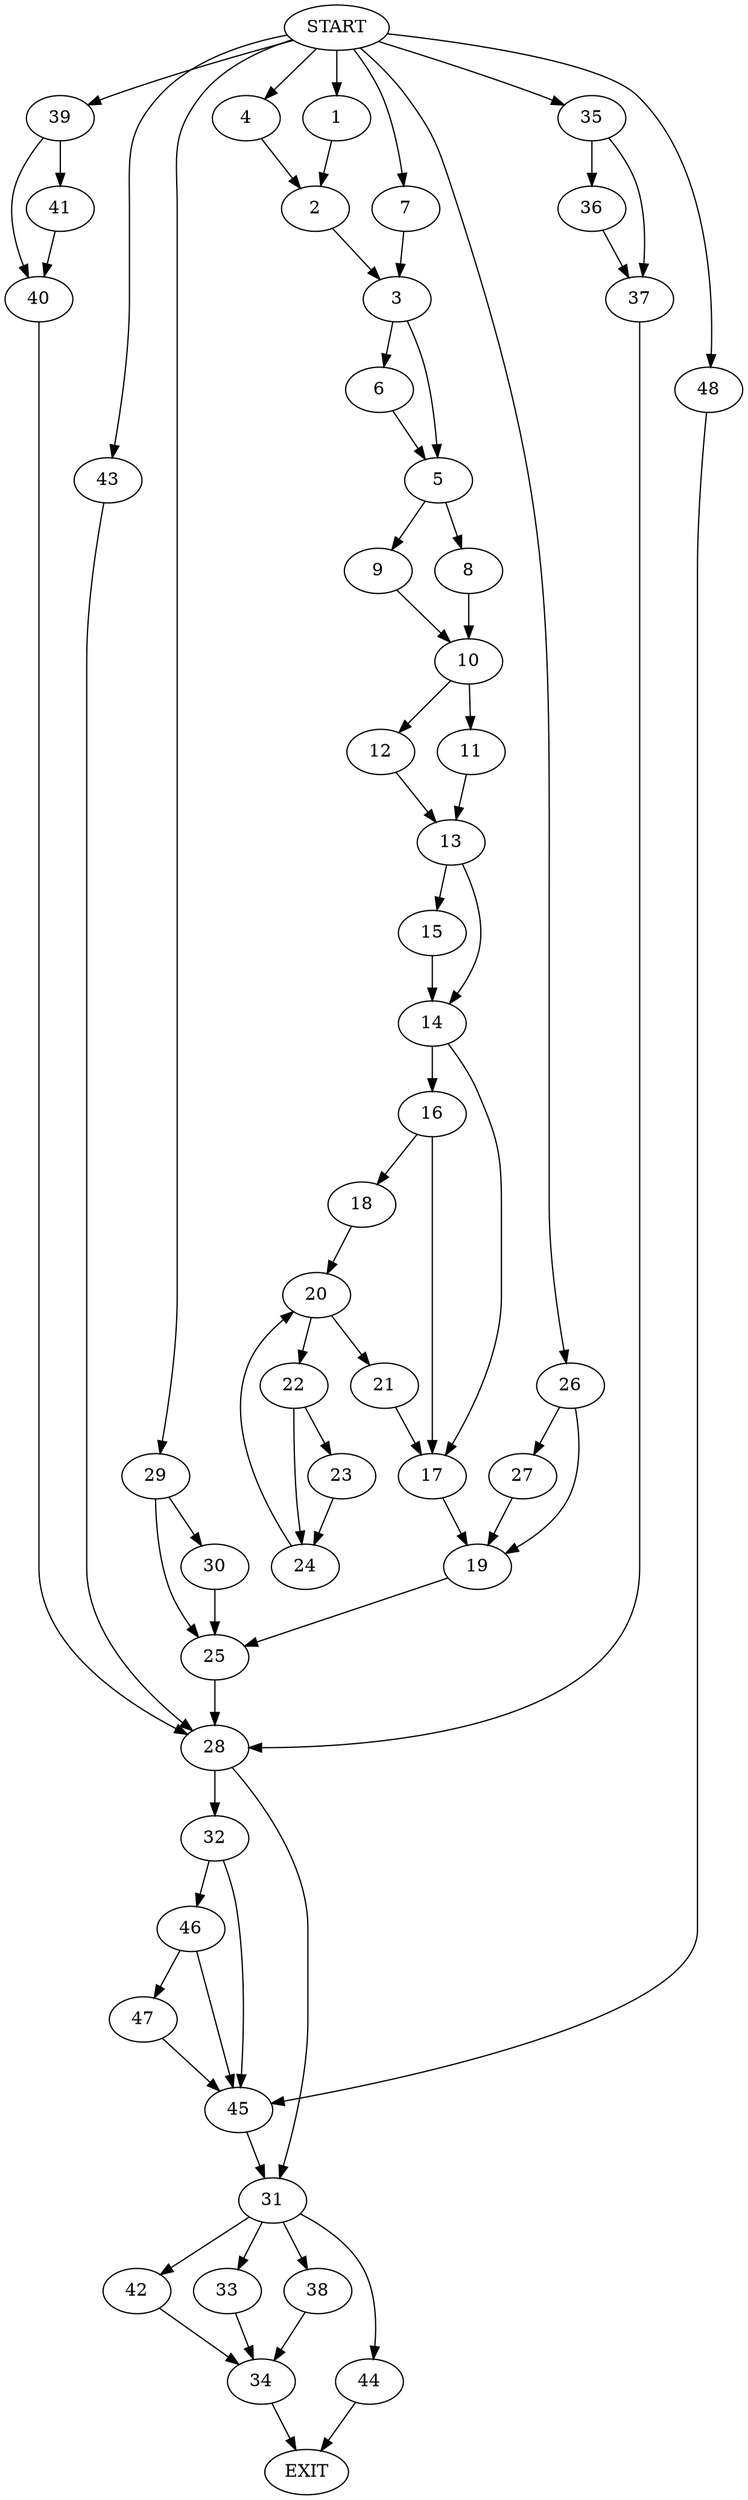 digraph {
0 [label="START"]
49 [label="EXIT"]
0 -> 1
1 -> 2
2 -> 3
0 -> 4
4 -> 2
3 -> 5
3 -> 6
0 -> 7
7 -> 3
5 -> 8
5 -> 9
6 -> 5
8 -> 10
9 -> 10
10 -> 11
10 -> 12
12 -> 13
11 -> 13
13 -> 14
13 -> 15
14 -> 16
14 -> 17
15 -> 14
16 -> 18
16 -> 17
17 -> 19
18 -> 20
20 -> 21
20 -> 22
22 -> 23
22 -> 24
21 -> 17
23 -> 24
24 -> 20
19 -> 25
0 -> 26
26 -> 19
26 -> 27
27 -> 19
25 -> 28
0 -> 29
29 -> 25
29 -> 30
30 -> 25
28 -> 31
28 -> 32
33 -> 34
34 -> 49
0 -> 35
35 -> 36
35 -> 37
37 -> 28
36 -> 37
38 -> 34
0 -> 39
39 -> 40
39 -> 41
41 -> 40
40 -> 28
42 -> 34
0 -> 43
43 -> 28
44 -> 49
32 -> 45
32 -> 46
31 -> 44
31 -> 38
31 -> 33
31 -> 42
45 -> 31
46 -> 45
46 -> 47
47 -> 45
0 -> 48
48 -> 45
}
